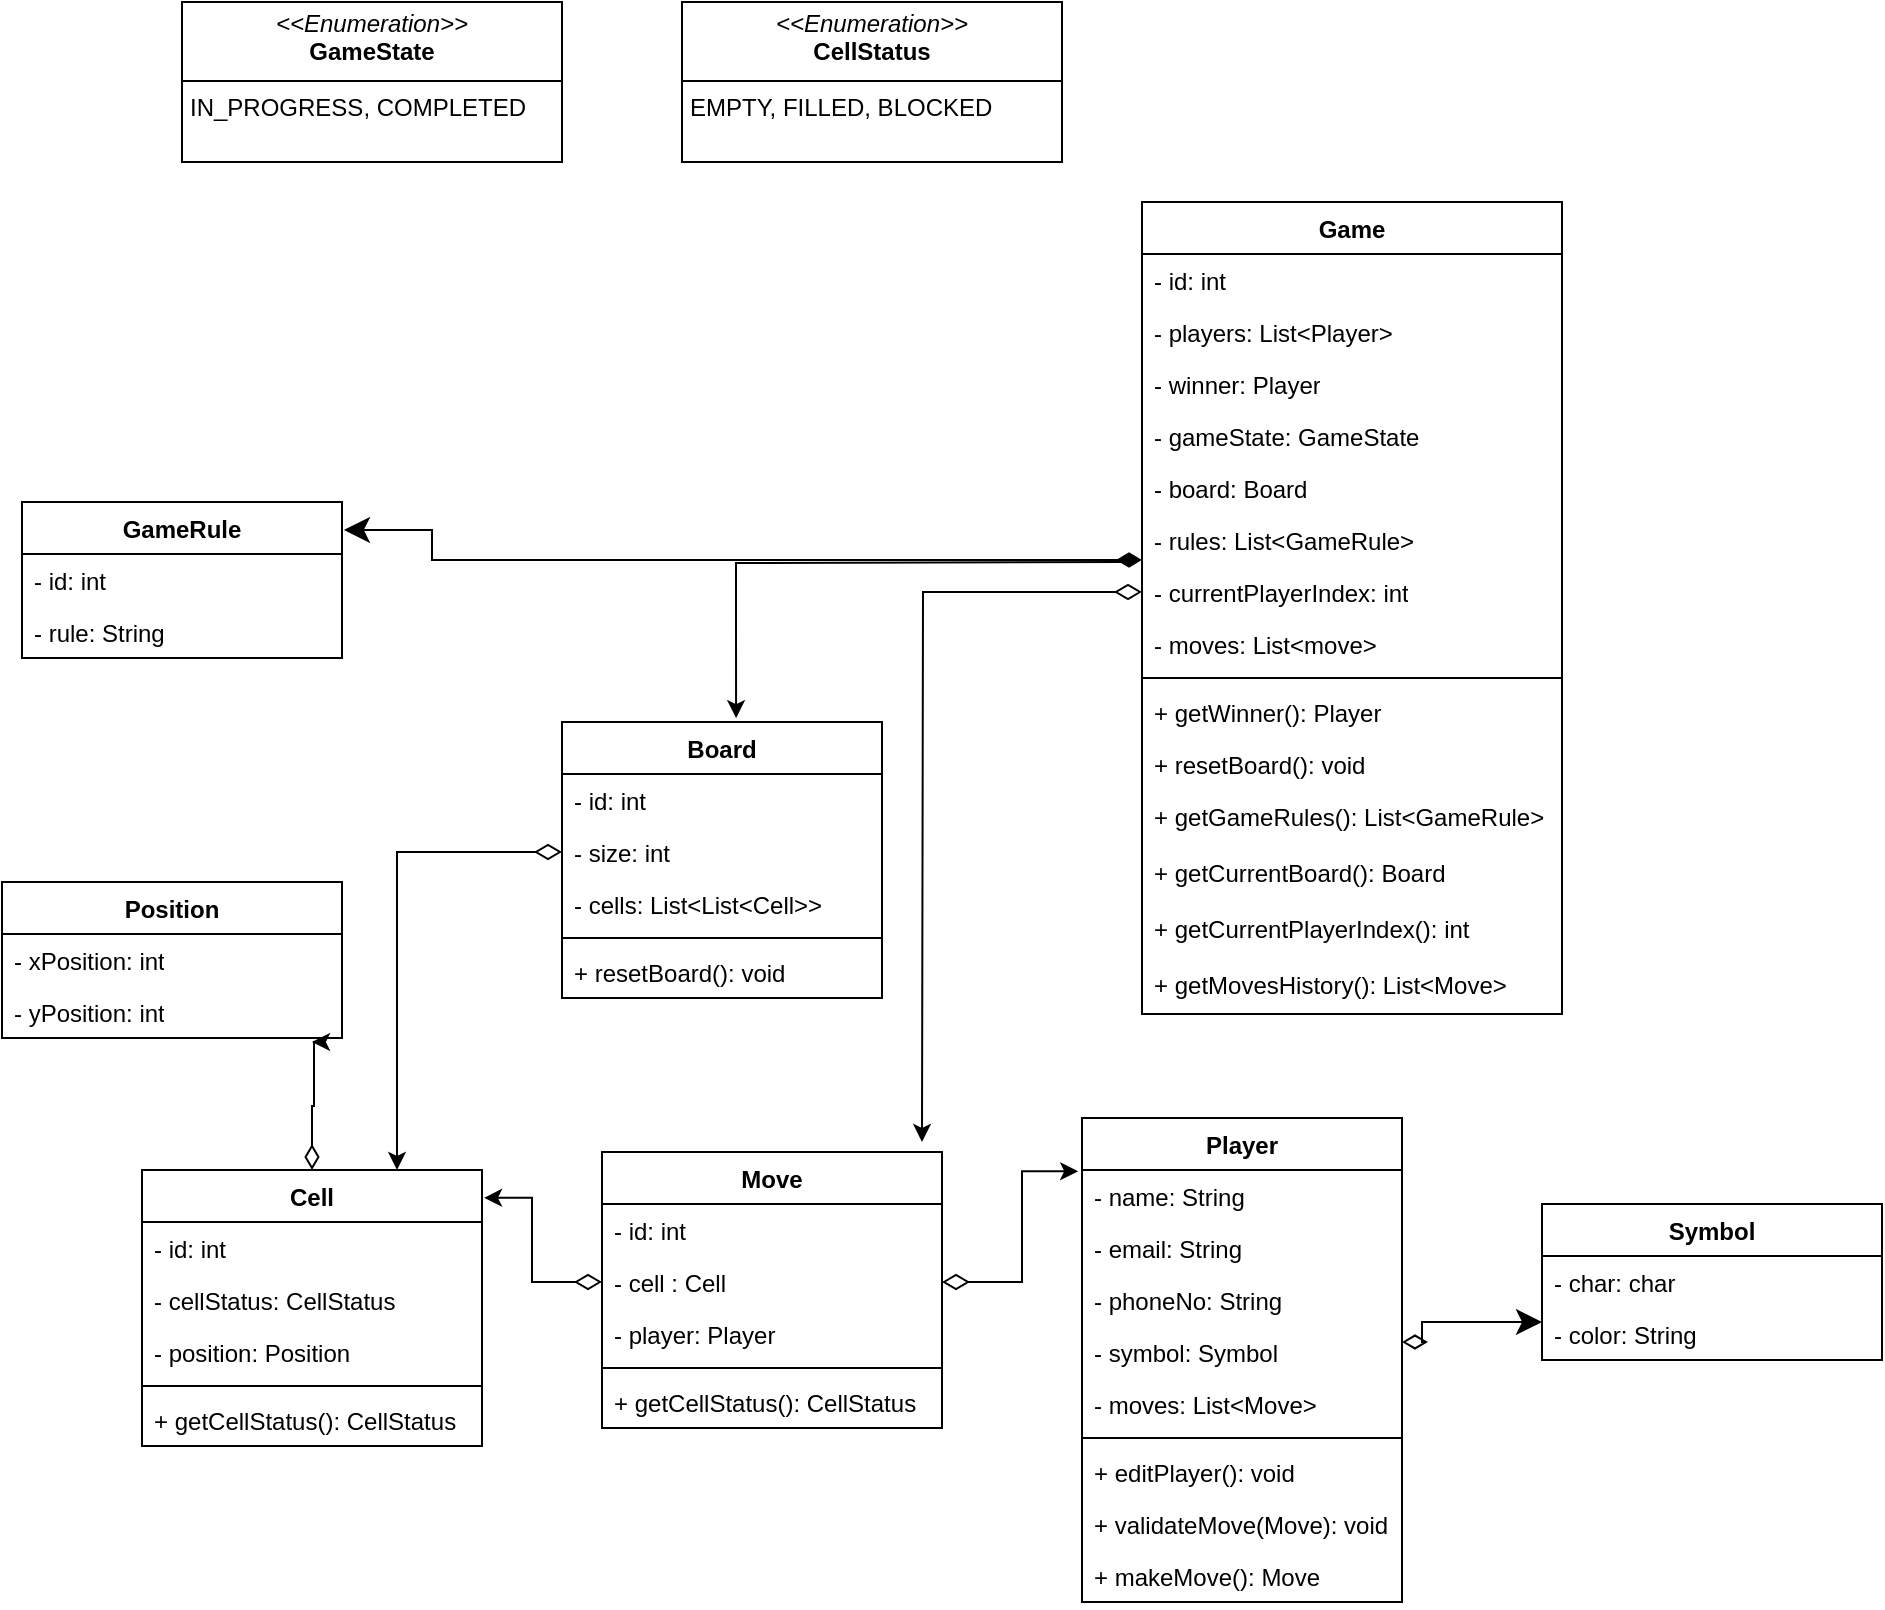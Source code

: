 <mxfile version="24.2.2" type="github">
  <diagram name="Page-1" id="bJn94NRmbUfJlHIzcVD8">
    <mxGraphModel dx="2294" dy="767" grid="1" gridSize="10" guides="1" tooltips="1" connect="1" arrows="1" fold="1" page="1" pageScale="1" pageWidth="827" pageHeight="1169" math="0" shadow="0">
      <root>
        <mxCell id="0" />
        <mxCell id="1" parent="0" />
        <mxCell id="NY2M-diyWsHtcfSedLs8-66" value="" style="edgeStyle=orthogonalEdgeStyle;rounded=0;orthogonalLoop=1;jettySize=auto;html=1;startArrow=diamondThin;startFill=0;targetPerimeterSpacing=0;sourcePerimeterSpacing=0;endSize=10;startSize=10;" edge="1" parent="1" source="NY2M-diyWsHtcfSedLs8-1" target="NY2M-diyWsHtcfSedLs8-62">
          <mxGeometry relative="1" as="geometry">
            <Array as="points">
              <mxPoint x="580" y="680" />
              <mxPoint x="580" y="670" />
            </Array>
          </mxGeometry>
        </mxCell>
        <mxCell id="NY2M-diyWsHtcfSedLs8-1" value="Player" style="swimlane;fontStyle=1;align=center;verticalAlign=top;childLayout=stackLayout;horizontal=1;startSize=26;horizontalStack=0;resizeParent=1;resizeParentMax=0;resizeLast=0;collapsible=1;marginBottom=0;whiteSpace=wrap;html=1;" vertex="1" parent="1">
          <mxGeometry x="410" y="568" width="160" height="242" as="geometry" />
        </mxCell>
        <mxCell id="NY2M-diyWsHtcfSedLs8-2" value="- name: String" style="text;strokeColor=none;fillColor=none;align=left;verticalAlign=top;spacingLeft=4;spacingRight=4;overflow=hidden;rotatable=0;points=[[0,0.5],[1,0.5]];portConstraint=eastwest;whiteSpace=wrap;html=1;" vertex="1" parent="NY2M-diyWsHtcfSedLs8-1">
          <mxGeometry y="26" width="160" height="26" as="geometry" />
        </mxCell>
        <mxCell id="NY2M-diyWsHtcfSedLs8-9" value="- email: String" style="text;strokeColor=none;fillColor=none;align=left;verticalAlign=top;spacingLeft=4;spacingRight=4;overflow=hidden;rotatable=0;points=[[0,0.5],[1,0.5]];portConstraint=eastwest;whiteSpace=wrap;html=1;" vertex="1" parent="NY2M-diyWsHtcfSedLs8-1">
          <mxGeometry y="52" width="160" height="26" as="geometry" />
        </mxCell>
        <mxCell id="NY2M-diyWsHtcfSedLs8-10" value="- phoneNo: String" style="text;strokeColor=none;fillColor=none;align=left;verticalAlign=top;spacingLeft=4;spacingRight=4;overflow=hidden;rotatable=0;points=[[0,0.5],[1,0.5]];portConstraint=eastwest;whiteSpace=wrap;html=1;" vertex="1" parent="NY2M-diyWsHtcfSedLs8-1">
          <mxGeometry y="78" width="160" height="26" as="geometry" />
        </mxCell>
        <mxCell id="NY2M-diyWsHtcfSedLs8-63" value="- symbol: Symbol" style="text;strokeColor=none;fillColor=none;align=left;verticalAlign=top;spacingLeft=4;spacingRight=4;overflow=hidden;rotatable=0;points=[[0,0.5],[1,0.5]];portConstraint=eastwest;whiteSpace=wrap;html=1;" vertex="1" parent="NY2M-diyWsHtcfSedLs8-1">
          <mxGeometry y="104" width="160" height="26" as="geometry" />
        </mxCell>
        <mxCell id="NY2M-diyWsHtcfSedLs8-81" value="- moves: List&amp;lt;Move&amp;gt;" style="text;strokeColor=none;fillColor=none;align=left;verticalAlign=top;spacingLeft=4;spacingRight=4;overflow=hidden;rotatable=0;points=[[0,0.5],[1,0.5]];portConstraint=eastwest;whiteSpace=wrap;html=1;" vertex="1" parent="NY2M-diyWsHtcfSedLs8-1">
          <mxGeometry y="130" width="160" height="26" as="geometry" />
        </mxCell>
        <mxCell id="NY2M-diyWsHtcfSedLs8-3" value="" style="line;strokeWidth=1;fillColor=none;align=left;verticalAlign=middle;spacingTop=-1;spacingLeft=3;spacingRight=3;rotatable=0;labelPosition=right;points=[];portConstraint=eastwest;strokeColor=inherit;" vertex="1" parent="NY2M-diyWsHtcfSedLs8-1">
          <mxGeometry y="156" width="160" height="8" as="geometry" />
        </mxCell>
        <mxCell id="NY2M-diyWsHtcfSedLs8-4" value="+ editPlayer(): void" style="text;strokeColor=none;fillColor=none;align=left;verticalAlign=top;spacingLeft=4;spacingRight=4;overflow=hidden;rotatable=0;points=[[0,0.5],[1,0.5]];portConstraint=eastwest;whiteSpace=wrap;html=1;" vertex="1" parent="NY2M-diyWsHtcfSedLs8-1">
          <mxGeometry y="164" width="160" height="26" as="geometry" />
        </mxCell>
        <mxCell id="NY2M-diyWsHtcfSedLs8-80" value="+ validateMove(Move): void" style="text;strokeColor=none;fillColor=none;align=left;verticalAlign=top;spacingLeft=4;spacingRight=4;overflow=hidden;rotatable=0;points=[[0,0.5],[1,0.5]];portConstraint=eastwest;whiteSpace=wrap;html=1;" vertex="1" parent="NY2M-diyWsHtcfSedLs8-1">
          <mxGeometry y="190" width="160" height="26" as="geometry" />
        </mxCell>
        <mxCell id="NY2M-diyWsHtcfSedLs8-82" value="+ makeMove(): Move" style="text;strokeColor=none;fillColor=none;align=left;verticalAlign=top;spacingLeft=4;spacingRight=4;overflow=hidden;rotatable=0;points=[[0,0.5],[1,0.5]];portConstraint=eastwest;whiteSpace=wrap;html=1;" vertex="1" parent="NY2M-diyWsHtcfSedLs8-1">
          <mxGeometry y="216" width="160" height="26" as="geometry" />
        </mxCell>
        <mxCell id="NY2M-diyWsHtcfSedLs8-5" value="Game" style="swimlane;fontStyle=1;align=center;verticalAlign=top;childLayout=stackLayout;horizontal=1;startSize=26;horizontalStack=0;resizeParent=1;resizeParentMax=0;resizeLast=0;collapsible=1;marginBottom=0;whiteSpace=wrap;html=1;" vertex="1" parent="1">
          <mxGeometry x="440" y="110" width="210" height="406" as="geometry" />
        </mxCell>
        <mxCell id="NY2M-diyWsHtcfSedLs8-6" value="- id: int" style="text;strokeColor=none;fillColor=none;align=left;verticalAlign=top;spacingLeft=4;spacingRight=4;overflow=hidden;rotatable=0;points=[[0,0.5],[1,0.5]];portConstraint=eastwest;whiteSpace=wrap;html=1;" vertex="1" parent="NY2M-diyWsHtcfSedLs8-5">
          <mxGeometry y="26" width="210" height="26" as="geometry" />
        </mxCell>
        <mxCell id="NY2M-diyWsHtcfSedLs8-12" value="- players: List&amp;lt;Player&amp;gt;" style="text;strokeColor=none;fillColor=none;align=left;verticalAlign=top;spacingLeft=4;spacingRight=4;overflow=hidden;rotatable=0;points=[[0,0.5],[1,0.5]];portConstraint=eastwest;whiteSpace=wrap;html=1;" vertex="1" parent="NY2M-diyWsHtcfSedLs8-5">
          <mxGeometry y="52" width="210" height="26" as="geometry" />
        </mxCell>
        <mxCell id="NY2M-diyWsHtcfSedLs8-11" value="- winner: Player" style="text;strokeColor=none;fillColor=none;align=left;verticalAlign=top;spacingLeft=4;spacingRight=4;overflow=hidden;rotatable=0;points=[[0,0.5],[1,0.5]];portConstraint=eastwest;whiteSpace=wrap;html=1;" vertex="1" parent="NY2M-diyWsHtcfSedLs8-5">
          <mxGeometry y="78" width="210" height="26" as="geometry" />
        </mxCell>
        <mxCell id="NY2M-diyWsHtcfSedLs8-13" value="- gameState: GameState" style="text;strokeColor=none;fillColor=none;align=left;verticalAlign=top;spacingLeft=4;spacingRight=4;overflow=hidden;rotatable=0;points=[[0,0.5],[1,0.5]];portConstraint=eastwest;whiteSpace=wrap;html=1;" vertex="1" parent="NY2M-diyWsHtcfSedLs8-5">
          <mxGeometry y="104" width="210" height="26" as="geometry" />
        </mxCell>
        <mxCell id="NY2M-diyWsHtcfSedLs8-40" value="- board: Board" style="text;strokeColor=none;fillColor=none;align=left;verticalAlign=top;spacingLeft=4;spacingRight=4;overflow=hidden;rotatable=0;points=[[0,0.5],[1,0.5]];portConstraint=eastwest;whiteSpace=wrap;html=1;" vertex="1" parent="NY2M-diyWsHtcfSedLs8-5">
          <mxGeometry y="130" width="210" height="26" as="geometry" />
        </mxCell>
        <mxCell id="NY2M-diyWsHtcfSedLs8-50" value="- rules: List&amp;lt;GameRule&amp;gt;" style="text;strokeColor=none;fillColor=none;align=left;verticalAlign=top;spacingLeft=4;spacingRight=4;overflow=hidden;rotatable=0;points=[[0,0.5],[1,0.5]];portConstraint=eastwest;whiteSpace=wrap;html=1;" vertex="1" parent="NY2M-diyWsHtcfSedLs8-5">
          <mxGeometry y="156" width="210" height="26" as="geometry" />
        </mxCell>
        <mxCell id="NY2M-diyWsHtcfSedLs8-64" value="- currentPlayerIndex: int" style="text;strokeColor=none;fillColor=none;align=left;verticalAlign=top;spacingLeft=4;spacingRight=4;overflow=hidden;rotatable=0;points=[[0,0.5],[1,0.5]];portConstraint=eastwest;whiteSpace=wrap;html=1;" vertex="1" parent="NY2M-diyWsHtcfSedLs8-5">
          <mxGeometry y="182" width="210" height="26" as="geometry" />
        </mxCell>
        <mxCell id="NY2M-diyWsHtcfSedLs8-75" value="- moves: List&amp;lt;move&amp;gt;" style="text;strokeColor=none;fillColor=none;align=left;verticalAlign=top;spacingLeft=4;spacingRight=4;overflow=hidden;rotatable=0;points=[[0,0.5],[1,0.5]];portConstraint=eastwest;whiteSpace=wrap;html=1;" vertex="1" parent="NY2M-diyWsHtcfSedLs8-5">
          <mxGeometry y="208" width="210" height="26" as="geometry" />
        </mxCell>
        <mxCell id="NY2M-diyWsHtcfSedLs8-7" value="" style="line;strokeWidth=1;fillColor=none;align=left;verticalAlign=middle;spacingTop=-1;spacingLeft=3;spacingRight=3;rotatable=0;labelPosition=right;points=[];portConstraint=eastwest;strokeColor=inherit;" vertex="1" parent="NY2M-diyWsHtcfSedLs8-5">
          <mxGeometry y="234" width="210" height="8" as="geometry" />
        </mxCell>
        <mxCell id="NY2M-diyWsHtcfSedLs8-8" value="+ getWinner(): Player" style="text;strokeColor=none;fillColor=none;align=left;verticalAlign=top;spacingLeft=4;spacingRight=4;overflow=hidden;rotatable=0;points=[[0,0.5],[1,0.5]];portConstraint=eastwest;whiteSpace=wrap;html=1;" vertex="1" parent="NY2M-diyWsHtcfSedLs8-5">
          <mxGeometry y="242" width="210" height="26" as="geometry" />
        </mxCell>
        <mxCell id="NY2M-diyWsHtcfSedLs8-15" value="+ resetBoard(): void" style="text;strokeColor=none;fillColor=none;align=left;verticalAlign=top;spacingLeft=4;spacingRight=4;overflow=hidden;rotatable=0;points=[[0,0.5],[1,0.5]];portConstraint=eastwest;whiteSpace=wrap;html=1;" vertex="1" parent="NY2M-diyWsHtcfSedLs8-5">
          <mxGeometry y="268" width="210" height="26" as="geometry" />
        </mxCell>
        <mxCell id="NY2M-diyWsHtcfSedLs8-51" value="+ getGameRules(): List&amp;lt;GameRule&amp;gt;" style="text;strokeColor=none;fillColor=none;align=left;verticalAlign=top;spacingLeft=4;spacingRight=4;overflow=hidden;rotatable=0;points=[[0,0.5],[1,0.5]];portConstraint=eastwest;whiteSpace=wrap;html=1;" vertex="1" parent="NY2M-diyWsHtcfSedLs8-5">
          <mxGeometry y="294" width="210" height="28" as="geometry" />
        </mxCell>
        <mxCell id="NY2M-diyWsHtcfSedLs8-52" value="+ getCurrentBoard(): Board" style="text;strokeColor=none;fillColor=none;align=left;verticalAlign=top;spacingLeft=4;spacingRight=4;overflow=hidden;rotatable=0;points=[[0,0.5],[1,0.5]];portConstraint=eastwest;whiteSpace=wrap;html=1;" vertex="1" parent="NY2M-diyWsHtcfSedLs8-5">
          <mxGeometry y="322" width="210" height="28" as="geometry" />
        </mxCell>
        <mxCell id="NY2M-diyWsHtcfSedLs8-65" value="+ getCurrentPlayerIndex(): int" style="text;strokeColor=none;fillColor=none;align=left;verticalAlign=top;spacingLeft=4;spacingRight=4;overflow=hidden;rotatable=0;points=[[0,0.5],[1,0.5]];portConstraint=eastwest;whiteSpace=wrap;html=1;" vertex="1" parent="NY2M-diyWsHtcfSedLs8-5">
          <mxGeometry y="350" width="210" height="28" as="geometry" />
        </mxCell>
        <mxCell id="NY2M-diyWsHtcfSedLs8-79" value="+ getMovesHistory(): List&amp;lt;Move&amp;gt;" style="text;strokeColor=none;fillColor=none;align=left;verticalAlign=top;spacingLeft=4;spacingRight=4;overflow=hidden;rotatable=0;points=[[0,0.5],[1,0.5]];portConstraint=eastwest;whiteSpace=wrap;html=1;" vertex="1" parent="NY2M-diyWsHtcfSedLs8-5">
          <mxGeometry y="378" width="210" height="28" as="geometry" />
        </mxCell>
        <mxCell id="NY2M-diyWsHtcfSedLs8-14" value="&lt;p style=&quot;margin:0px;margin-top:4px;text-align:center;&quot;&gt;&lt;i&gt;&amp;lt;&amp;lt;Enumeration&amp;gt;&amp;gt;&lt;/i&gt;&lt;br&gt;&lt;b&gt;GameState&lt;/b&gt;&lt;/p&gt;&lt;hr size=&quot;1&quot; style=&quot;border-style:solid;&quot;&gt;&lt;p style=&quot;margin:0px;margin-left:4px;&quot;&gt;IN_PROGRESS, COMPLETED&amp;nbsp;&lt;/p&gt;&lt;p style=&quot;margin:0px;margin-left:4px;&quot;&gt;&lt;br&gt;&lt;/p&gt;" style="verticalAlign=top;align=left;overflow=fill;html=1;whiteSpace=wrap;" vertex="1" parent="1">
          <mxGeometry x="-40" y="10" width="190" height="80" as="geometry" />
        </mxCell>
        <mxCell id="NY2M-diyWsHtcfSedLs8-16" value="Board" style="swimlane;fontStyle=1;align=center;verticalAlign=top;childLayout=stackLayout;horizontal=1;startSize=26;horizontalStack=0;resizeParent=1;resizeParentMax=0;resizeLast=0;collapsible=1;marginBottom=0;whiteSpace=wrap;html=1;" vertex="1" parent="1">
          <mxGeometry x="150" y="370" width="160" height="138" as="geometry" />
        </mxCell>
        <mxCell id="NY2M-diyWsHtcfSedLs8-17" value="- id: int" style="text;strokeColor=none;fillColor=none;align=left;verticalAlign=top;spacingLeft=4;spacingRight=4;overflow=hidden;rotatable=0;points=[[0,0.5],[1,0.5]];portConstraint=eastwest;whiteSpace=wrap;html=1;" vertex="1" parent="NY2M-diyWsHtcfSedLs8-16">
          <mxGeometry y="26" width="160" height="26" as="geometry" />
        </mxCell>
        <mxCell id="NY2M-diyWsHtcfSedLs8-59" value="- size: int" style="text;strokeColor=none;fillColor=none;align=left;verticalAlign=top;spacingLeft=4;spacingRight=4;overflow=hidden;rotatable=0;points=[[0,0.5],[1,0.5]];portConstraint=eastwest;whiteSpace=wrap;html=1;" vertex="1" parent="NY2M-diyWsHtcfSedLs8-16">
          <mxGeometry y="52" width="160" height="26" as="geometry" />
        </mxCell>
        <mxCell id="NY2M-diyWsHtcfSedLs8-39" value="- cells: List&amp;lt;List&amp;lt;Cell&amp;gt;&amp;gt;" style="text;strokeColor=none;fillColor=none;align=left;verticalAlign=top;spacingLeft=4;spacingRight=4;overflow=hidden;rotatable=0;points=[[0,0.5],[1,0.5]];portConstraint=eastwest;whiteSpace=wrap;html=1;" vertex="1" parent="NY2M-diyWsHtcfSedLs8-16">
          <mxGeometry y="78" width="160" height="26" as="geometry" />
        </mxCell>
        <mxCell id="NY2M-diyWsHtcfSedLs8-21" value="" style="line;strokeWidth=1;fillColor=none;align=left;verticalAlign=middle;spacingTop=-1;spacingLeft=3;spacingRight=3;rotatable=0;labelPosition=right;points=[];portConstraint=eastwest;strokeColor=inherit;" vertex="1" parent="NY2M-diyWsHtcfSedLs8-16">
          <mxGeometry y="104" width="160" height="8" as="geometry" />
        </mxCell>
        <mxCell id="NY2M-diyWsHtcfSedLs8-23" value="+ resetBoard(): void" style="text;strokeColor=none;fillColor=none;align=left;verticalAlign=top;spacingLeft=4;spacingRight=4;overflow=hidden;rotatable=0;points=[[0,0.5],[1,0.5]];portConstraint=eastwest;whiteSpace=wrap;html=1;" vertex="1" parent="NY2M-diyWsHtcfSedLs8-16">
          <mxGeometry y="112" width="160" height="26" as="geometry" />
        </mxCell>
        <mxCell id="NY2M-diyWsHtcfSedLs8-71" style="edgeStyle=orthogonalEdgeStyle;rounded=0;orthogonalLoop=1;jettySize=auto;html=1;startArrow=diamondThin;startFill=0;startSize=10;" edge="1" parent="1" source="NY2M-diyWsHtcfSedLs8-24">
          <mxGeometry relative="1" as="geometry">
            <mxPoint x="25" y="530" as="targetPoint" />
            <Array as="points">
              <mxPoint x="25" y="562" />
              <mxPoint x="26" y="562" />
            </Array>
          </mxGeometry>
        </mxCell>
        <mxCell id="NY2M-diyWsHtcfSedLs8-24" value="Cell" style="swimlane;fontStyle=1;align=center;verticalAlign=top;childLayout=stackLayout;horizontal=1;startSize=26;horizontalStack=0;resizeParent=1;resizeParentMax=0;resizeLast=0;collapsible=1;marginBottom=0;whiteSpace=wrap;html=1;" vertex="1" parent="1">
          <mxGeometry x="-60" y="594" width="170" height="138" as="geometry" />
        </mxCell>
        <mxCell id="NY2M-diyWsHtcfSedLs8-25" value="- id: int" style="text;strokeColor=none;fillColor=none;align=left;verticalAlign=top;spacingLeft=4;spacingRight=4;overflow=hidden;rotatable=0;points=[[0,0.5],[1,0.5]];portConstraint=eastwest;whiteSpace=wrap;html=1;" vertex="1" parent="NY2M-diyWsHtcfSedLs8-24">
          <mxGeometry y="26" width="170" height="26" as="geometry" />
        </mxCell>
        <mxCell id="NY2M-diyWsHtcfSedLs8-26" value="- cellStatus: CellStatus" style="text;strokeColor=none;fillColor=none;align=left;verticalAlign=top;spacingLeft=4;spacingRight=4;overflow=hidden;rotatable=0;points=[[0,0.5],[1,0.5]];portConstraint=eastwest;whiteSpace=wrap;html=1;" vertex="1" parent="NY2M-diyWsHtcfSedLs8-24">
          <mxGeometry y="52" width="170" height="26" as="geometry" />
        </mxCell>
        <mxCell id="NY2M-diyWsHtcfSedLs8-37" value="- position: Position" style="text;strokeColor=none;fillColor=none;align=left;verticalAlign=top;spacingLeft=4;spacingRight=4;overflow=hidden;rotatable=0;points=[[0,0.5],[1,0.5]];portConstraint=eastwest;whiteSpace=wrap;html=1;" vertex="1" parent="NY2M-diyWsHtcfSedLs8-24">
          <mxGeometry y="78" width="170" height="26" as="geometry" />
        </mxCell>
        <mxCell id="NY2M-diyWsHtcfSedLs8-29" value="" style="line;strokeWidth=1;fillColor=none;align=left;verticalAlign=middle;spacingTop=-1;spacingLeft=3;spacingRight=3;rotatable=0;labelPosition=right;points=[];portConstraint=eastwest;strokeColor=inherit;" vertex="1" parent="NY2M-diyWsHtcfSedLs8-24">
          <mxGeometry y="104" width="170" height="8" as="geometry" />
        </mxCell>
        <mxCell id="NY2M-diyWsHtcfSedLs8-30" value="+ getCellStatus(): CellStatus" style="text;strokeColor=none;fillColor=none;align=left;verticalAlign=top;spacingLeft=4;spacingRight=4;overflow=hidden;rotatable=0;points=[[0,0.5],[1,0.5]];portConstraint=eastwest;whiteSpace=wrap;html=1;" vertex="1" parent="NY2M-diyWsHtcfSedLs8-24">
          <mxGeometry y="112" width="170" height="26" as="geometry" />
        </mxCell>
        <mxCell id="NY2M-diyWsHtcfSedLs8-32" value="Position" style="swimlane;fontStyle=1;align=center;verticalAlign=top;childLayout=stackLayout;horizontal=1;startSize=26;horizontalStack=0;resizeParent=1;resizeParentMax=0;resizeLast=0;collapsible=1;marginBottom=0;whiteSpace=wrap;html=1;" vertex="1" parent="1">
          <mxGeometry x="-130" y="450" width="170" height="78" as="geometry" />
        </mxCell>
        <mxCell id="NY2M-diyWsHtcfSedLs8-33" value="- xPosition: int" style="text;strokeColor=none;fillColor=none;align=left;verticalAlign=top;spacingLeft=4;spacingRight=4;overflow=hidden;rotatable=0;points=[[0,0.5],[1,0.5]];portConstraint=eastwest;whiteSpace=wrap;html=1;" vertex="1" parent="NY2M-diyWsHtcfSedLs8-32">
          <mxGeometry y="26" width="170" height="26" as="geometry" />
        </mxCell>
        <mxCell id="NY2M-diyWsHtcfSedLs8-34" value="- yPosition: int" style="text;strokeColor=none;fillColor=none;align=left;verticalAlign=top;spacingLeft=4;spacingRight=4;overflow=hidden;rotatable=0;points=[[0,0.5],[1,0.5]];portConstraint=eastwest;whiteSpace=wrap;html=1;" vertex="1" parent="NY2M-diyWsHtcfSedLs8-32">
          <mxGeometry y="52" width="170" height="26" as="geometry" />
        </mxCell>
        <mxCell id="NY2M-diyWsHtcfSedLs8-38" value="&lt;p style=&quot;margin:0px;margin-top:4px;text-align:center;&quot;&gt;&lt;i&gt;&amp;lt;&amp;lt;Enumeration&amp;gt;&amp;gt;&lt;/i&gt;&lt;br&gt;&lt;b&gt;CellStatus&lt;/b&gt;&lt;/p&gt;&lt;hr size=&quot;1&quot; style=&quot;border-style:solid;&quot;&gt;&lt;p style=&quot;margin:0px;margin-left:4px;&quot;&gt;EMPTY, FILLED, BLOCKED&amp;nbsp;&lt;/p&gt;&lt;p style=&quot;margin:0px;margin-left:4px;&quot;&gt;&lt;br&gt;&lt;/p&gt;" style="verticalAlign=top;align=left;overflow=fill;html=1;whiteSpace=wrap;" vertex="1" parent="1">
          <mxGeometry x="210" y="10" width="190" height="80" as="geometry" />
        </mxCell>
        <mxCell id="NY2M-diyWsHtcfSedLs8-41" value="GameRule" style="swimlane;fontStyle=1;align=center;verticalAlign=top;childLayout=stackLayout;horizontal=1;startSize=26;horizontalStack=0;resizeParent=1;resizeParentMax=0;resizeLast=0;collapsible=1;marginBottom=0;whiteSpace=wrap;html=1;" vertex="1" parent="1">
          <mxGeometry x="-120" y="260" width="160" height="78" as="geometry" />
        </mxCell>
        <mxCell id="NY2M-diyWsHtcfSedLs8-42" value="- id: int" style="text;strokeColor=none;fillColor=none;align=left;verticalAlign=top;spacingLeft=4;spacingRight=4;overflow=hidden;rotatable=0;points=[[0,0.5],[1,0.5]];portConstraint=eastwest;whiteSpace=wrap;html=1;" vertex="1" parent="NY2M-diyWsHtcfSedLs8-41">
          <mxGeometry y="26" width="160" height="26" as="geometry" />
        </mxCell>
        <mxCell id="NY2M-diyWsHtcfSedLs8-43" value="- rule: String" style="text;strokeColor=none;fillColor=none;align=left;verticalAlign=top;spacingLeft=4;spacingRight=4;overflow=hidden;rotatable=0;points=[[0,0.5],[1,0.5]];portConstraint=eastwest;whiteSpace=wrap;html=1;" vertex="1" parent="NY2M-diyWsHtcfSedLs8-41">
          <mxGeometry y="52" width="160" height="26" as="geometry" />
        </mxCell>
        <mxCell id="NY2M-diyWsHtcfSedLs8-53" value="Move" style="swimlane;fontStyle=1;align=center;verticalAlign=top;childLayout=stackLayout;horizontal=1;startSize=26;horizontalStack=0;resizeParent=1;resizeParentMax=0;resizeLast=0;collapsible=1;marginBottom=0;whiteSpace=wrap;html=1;" vertex="1" parent="1">
          <mxGeometry x="170" y="585" width="170" height="138" as="geometry" />
        </mxCell>
        <mxCell id="NY2M-diyWsHtcfSedLs8-54" value="- id: int" style="text;strokeColor=none;fillColor=none;align=left;verticalAlign=top;spacingLeft=4;spacingRight=4;overflow=hidden;rotatable=0;points=[[0,0.5],[1,0.5]];portConstraint=eastwest;whiteSpace=wrap;html=1;" vertex="1" parent="NY2M-diyWsHtcfSedLs8-53">
          <mxGeometry y="26" width="170" height="26" as="geometry" />
        </mxCell>
        <mxCell id="NY2M-diyWsHtcfSedLs8-55" value="- cell : Cell" style="text;strokeColor=none;fillColor=none;align=left;verticalAlign=top;spacingLeft=4;spacingRight=4;overflow=hidden;rotatable=0;points=[[0,0.5],[1,0.5]];portConstraint=eastwest;whiteSpace=wrap;html=1;" vertex="1" parent="NY2M-diyWsHtcfSedLs8-53">
          <mxGeometry y="52" width="170" height="26" as="geometry" />
        </mxCell>
        <mxCell id="NY2M-diyWsHtcfSedLs8-56" value="- player: Player" style="text;strokeColor=none;fillColor=none;align=left;verticalAlign=top;spacingLeft=4;spacingRight=4;overflow=hidden;rotatable=0;points=[[0,0.5],[1,0.5]];portConstraint=eastwest;whiteSpace=wrap;html=1;" vertex="1" parent="NY2M-diyWsHtcfSedLs8-53">
          <mxGeometry y="78" width="170" height="26" as="geometry" />
        </mxCell>
        <mxCell id="NY2M-diyWsHtcfSedLs8-57" value="" style="line;strokeWidth=1;fillColor=none;align=left;verticalAlign=middle;spacingTop=-1;spacingLeft=3;spacingRight=3;rotatable=0;labelPosition=right;points=[];portConstraint=eastwest;strokeColor=inherit;" vertex="1" parent="NY2M-diyWsHtcfSedLs8-53">
          <mxGeometry y="104" width="170" height="8" as="geometry" />
        </mxCell>
        <mxCell id="NY2M-diyWsHtcfSedLs8-58" value="+ getCellStatus(): CellStatus" style="text;strokeColor=none;fillColor=none;align=left;verticalAlign=top;spacingLeft=4;spacingRight=4;overflow=hidden;rotatable=0;points=[[0,0.5],[1,0.5]];portConstraint=eastwest;whiteSpace=wrap;html=1;" vertex="1" parent="NY2M-diyWsHtcfSedLs8-53">
          <mxGeometry y="112" width="170" height="26" as="geometry" />
        </mxCell>
        <mxCell id="NY2M-diyWsHtcfSedLs8-60" value="Symbol" style="swimlane;fontStyle=1;align=center;verticalAlign=top;childLayout=stackLayout;horizontal=1;startSize=26;horizontalStack=0;resizeParent=1;resizeParentMax=0;resizeLast=0;collapsible=1;marginBottom=0;whiteSpace=wrap;html=1;" vertex="1" parent="1">
          <mxGeometry x="640" y="611" width="170" height="78" as="geometry" />
        </mxCell>
        <mxCell id="NY2M-diyWsHtcfSedLs8-61" value="- char: char" style="text;strokeColor=none;fillColor=none;align=left;verticalAlign=top;spacingLeft=4;spacingRight=4;overflow=hidden;rotatable=0;points=[[0,0.5],[1,0.5]];portConstraint=eastwest;whiteSpace=wrap;html=1;" vertex="1" parent="NY2M-diyWsHtcfSedLs8-60">
          <mxGeometry y="26" width="170" height="26" as="geometry" />
        </mxCell>
        <mxCell id="NY2M-diyWsHtcfSedLs8-62" value="- color: String" style="text;strokeColor=none;fillColor=none;align=left;verticalAlign=top;spacingLeft=4;spacingRight=4;overflow=hidden;rotatable=0;points=[[0,0.5],[1,0.5]];portConstraint=eastwest;whiteSpace=wrap;html=1;" vertex="1" parent="NY2M-diyWsHtcfSedLs8-60">
          <mxGeometry y="52" width="170" height="26" as="geometry" />
        </mxCell>
        <mxCell id="NY2M-diyWsHtcfSedLs8-70" style="edgeStyle=orthogonalEdgeStyle;rounded=0;orthogonalLoop=1;jettySize=auto;html=1;entryX=1.006;entryY=0.179;entryDx=0;entryDy=0;entryPerimeter=0;startArrow=diamondThin;startFill=1;endSize=10;startSize=10;" edge="1" parent="1" source="NY2M-diyWsHtcfSedLs8-50" target="NY2M-diyWsHtcfSedLs8-41">
          <mxGeometry relative="1" as="geometry">
            <Array as="points">
              <mxPoint x="85" y="289" />
              <mxPoint x="85" y="274" />
            </Array>
          </mxGeometry>
        </mxCell>
        <mxCell id="NY2M-diyWsHtcfSedLs8-73" style="edgeStyle=orthogonalEdgeStyle;rounded=0;orthogonalLoop=1;jettySize=auto;html=1;entryX=0.544;entryY=-0.014;entryDx=0;entryDy=0;entryPerimeter=0;" edge="1" parent="1" target="NY2M-diyWsHtcfSedLs8-16">
          <mxGeometry relative="1" as="geometry">
            <mxPoint x="430" y="290" as="sourcePoint" />
          </mxGeometry>
        </mxCell>
        <mxCell id="NY2M-diyWsHtcfSedLs8-74" style="edgeStyle=orthogonalEdgeStyle;rounded=0;orthogonalLoop=1;jettySize=auto;html=1;entryX=0.75;entryY=0;entryDx=0;entryDy=0;startArrow=diamondThin;startFill=0;startSize=11;" edge="1" parent="1" source="NY2M-diyWsHtcfSedLs8-59" target="NY2M-diyWsHtcfSedLs8-24">
          <mxGeometry relative="1" as="geometry" />
        </mxCell>
        <mxCell id="NY2M-diyWsHtcfSedLs8-76" style="edgeStyle=orthogonalEdgeStyle;rounded=0;orthogonalLoop=1;jettySize=auto;html=1;startArrow=diamondThin;startFill=0;startSize=11;" edge="1" parent="1" source="NY2M-diyWsHtcfSedLs8-64">
          <mxGeometry relative="1" as="geometry">
            <mxPoint x="330" y="580" as="targetPoint" />
          </mxGeometry>
        </mxCell>
        <mxCell id="NY2M-diyWsHtcfSedLs8-77" style="edgeStyle=orthogonalEdgeStyle;rounded=0;orthogonalLoop=1;jettySize=auto;html=1;entryX=-0.012;entryY=0.11;entryDx=0;entryDy=0;entryPerimeter=0;startArrow=diamondThin;startFill=0;startSize=11;" edge="1" parent="1" source="NY2M-diyWsHtcfSedLs8-55" target="NY2M-diyWsHtcfSedLs8-1">
          <mxGeometry relative="1" as="geometry" />
        </mxCell>
        <mxCell id="NY2M-diyWsHtcfSedLs8-78" style="edgeStyle=orthogonalEdgeStyle;rounded=0;orthogonalLoop=1;jettySize=auto;html=1;entryX=1.006;entryY=0.101;entryDx=0;entryDy=0;entryPerimeter=0;startArrow=diamondThin;startFill=0;startSize=11;" edge="1" parent="1" source="NY2M-diyWsHtcfSedLs8-55" target="NY2M-diyWsHtcfSedLs8-24">
          <mxGeometry relative="1" as="geometry" />
        </mxCell>
      </root>
    </mxGraphModel>
  </diagram>
</mxfile>
